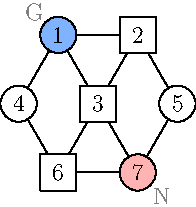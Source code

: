 unitsize(.8cm);

real r = .4;

void draw_circle(pair c, string s, pen p = white) {
	fill(circle(c, r), p);
	draw(circle(c, r), black);
	label(s, c);
}

void draw_square(pair c, string s) {
	path sq = shift(c) * scale(2*r) * shift(-(.5,.5)) * unitsquare;

	fill(sq, white);
	draw(sq, black);
	label(s, c);
}

pair ang(real x) {
	return (Cos(x), Sin(x));
}

real d = 1.75;
pair c3 = (0,0);
pair c5 = d * ang(0);
pair c2 = d * ang(60);
pair c1 = d * ang(120);
pair c4 = d * ang(180);
pair c6 = d * ang(240);
pair c7 = d * ang(300);

draw(c3 -- c2 -- c5 -- c7 -- c6 -- c4 -- c1 -- c3 -- c6);
draw(c1 -- c2);
draw(c3 -- c7);

pen G = rgb(.5,.7,1);
pen N = rgb(1,.7,.7);

draw_circle(c1, "1", G);
draw_circle(c5, "5");
draw_circle(c7, "7", N);
draw_circle(c4, "4");

draw_square(c2, "2");
draw_square(c3, "3");
draw_square(c6, "6");

label("G", c1, 3NW, gray(.5));
label("N", c7, 3SE, gray(.5));
